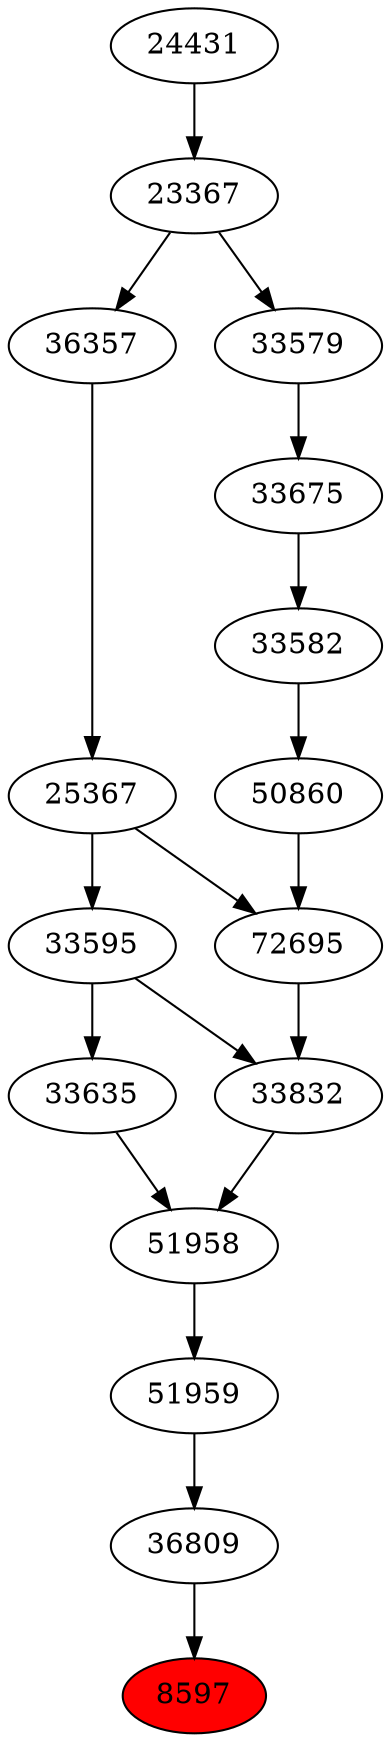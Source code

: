 strict digraph{ 
8597 [label="8597" fillcolor=red style=filled]
36809 -> 8597
36809 [label="36809"]
51959 -> 36809
51959 [label="51959"]
51958 -> 51959
51958 [label="51958"]
33832 -> 51958
33635 -> 51958
33832 [label="33832"]
72695 -> 33832
33595 -> 33832
33635 [label="33635"]
33595 -> 33635
72695 [label="72695"]
50860 -> 72695
25367 -> 72695
33595 [label="33595"]
25367 -> 33595
50860 [label="50860"]
33582 -> 50860
25367 [label="25367"]
36357 -> 25367
33582 [label="33582"]
33675 -> 33582
36357 [label="36357"]
23367 -> 36357
33675 [label="33675"]
33579 -> 33675
23367 [label="23367"]
24431 -> 23367
33579 [label="33579"]
23367 -> 33579
24431 [label="24431"]
}